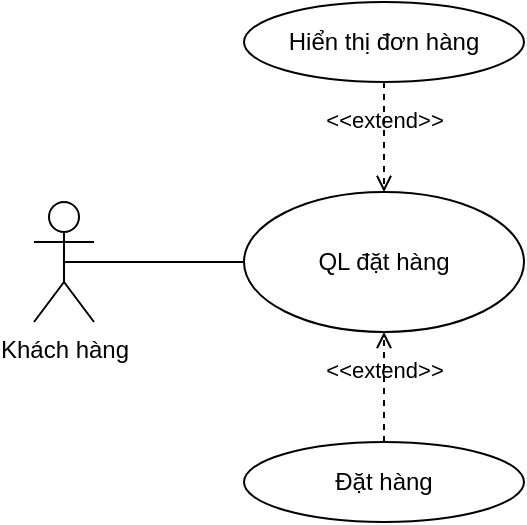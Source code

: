 <mxfile version="22.1.4" type="device">
  <diagram name="Page-1" id="RkmhBJ9YXuHi9S4Uj5_b">
    <mxGraphModel dx="872" dy="473" grid="1" gridSize="10" guides="1" tooltips="1" connect="1" arrows="1" fold="1" page="1" pageScale="1" pageWidth="850" pageHeight="1100" math="0" shadow="0">
      <root>
        <mxCell id="0" />
        <mxCell id="1" parent="0" />
        <mxCell id="piGCm9Gw1Fv8Z7XU30e3-2" value="Khách hàng" style="shape=umlActor;verticalLabelPosition=bottom;verticalAlign=top;html=1;" parent="1" vertex="1">
          <mxGeometry x="180" y="190" width="30" height="60" as="geometry" />
        </mxCell>
        <mxCell id="piGCm9Gw1Fv8Z7XU30e3-3" value="QL đặt hàng" style="ellipse;whiteSpace=wrap;html=1;" parent="1" vertex="1">
          <mxGeometry x="285" y="185" width="140" height="70" as="geometry" />
        </mxCell>
        <mxCell id="piGCm9Gw1Fv8Z7XU30e3-5" value="Hiển thị đơn hàng" style="ellipse;whiteSpace=wrap;html=1;" parent="1" vertex="1">
          <mxGeometry x="285" y="90" width="140" height="40" as="geometry" />
        </mxCell>
        <mxCell id="piGCm9Gw1Fv8Z7XU30e3-6" value="&amp;lt;&amp;lt;extend&amp;gt;&amp;gt;" style="html=1;verticalAlign=bottom;labelBackgroundColor=none;endArrow=open;endFill=0;dashed=1;rounded=0;entryX=0.5;entryY=0;entryDx=0;entryDy=0;exitX=0.5;exitY=1;exitDx=0;exitDy=0;" parent="1" source="piGCm9Gw1Fv8Z7XU30e3-5" target="piGCm9Gw1Fv8Z7XU30e3-3" edge="1">
          <mxGeometry width="160" relative="1" as="geometry">
            <mxPoint x="620" y="240" as="sourcePoint" />
            <mxPoint x="500" y="260" as="targetPoint" />
          </mxGeometry>
        </mxCell>
        <mxCell id="piGCm9Gw1Fv8Z7XU30e3-8" value="" style="endArrow=none;html=1;rounded=0;exitX=0.5;exitY=0.5;exitDx=0;exitDy=0;exitPerimeter=0;entryX=0;entryY=0.5;entryDx=0;entryDy=0;" parent="1" source="piGCm9Gw1Fv8Z7XU30e3-2" target="piGCm9Gw1Fv8Z7XU30e3-3" edge="1">
          <mxGeometry width="50" height="50" relative="1" as="geometry">
            <mxPoint x="400" y="270" as="sourcePoint" />
            <mxPoint x="280" y="220" as="targetPoint" />
          </mxGeometry>
        </mxCell>
        <mxCell id="Yjuwr4kBgmbc6ra5Dw6d-1" value="&amp;lt;&amp;lt;extend&amp;gt;&amp;gt;" style="html=1;verticalAlign=bottom;labelBackgroundColor=none;endArrow=open;endFill=0;dashed=1;rounded=0;entryX=0.5;entryY=1;entryDx=0;entryDy=0;exitX=0.5;exitY=0;exitDx=0;exitDy=0;" parent="1" source="Yjuwr4kBgmbc6ra5Dw6d-2" target="piGCm9Gw1Fv8Z7XU30e3-3" edge="1">
          <mxGeometry width="160" relative="1" as="geometry">
            <mxPoint x="605" y="330" as="sourcePoint" />
            <mxPoint x="410" y="310" as="targetPoint" />
          </mxGeometry>
        </mxCell>
        <mxCell id="Yjuwr4kBgmbc6ra5Dw6d-2" value="Đặt hàng" style="ellipse;whiteSpace=wrap;html=1;" parent="1" vertex="1">
          <mxGeometry x="285" y="310" width="140" height="40" as="geometry" />
        </mxCell>
      </root>
    </mxGraphModel>
  </diagram>
</mxfile>
